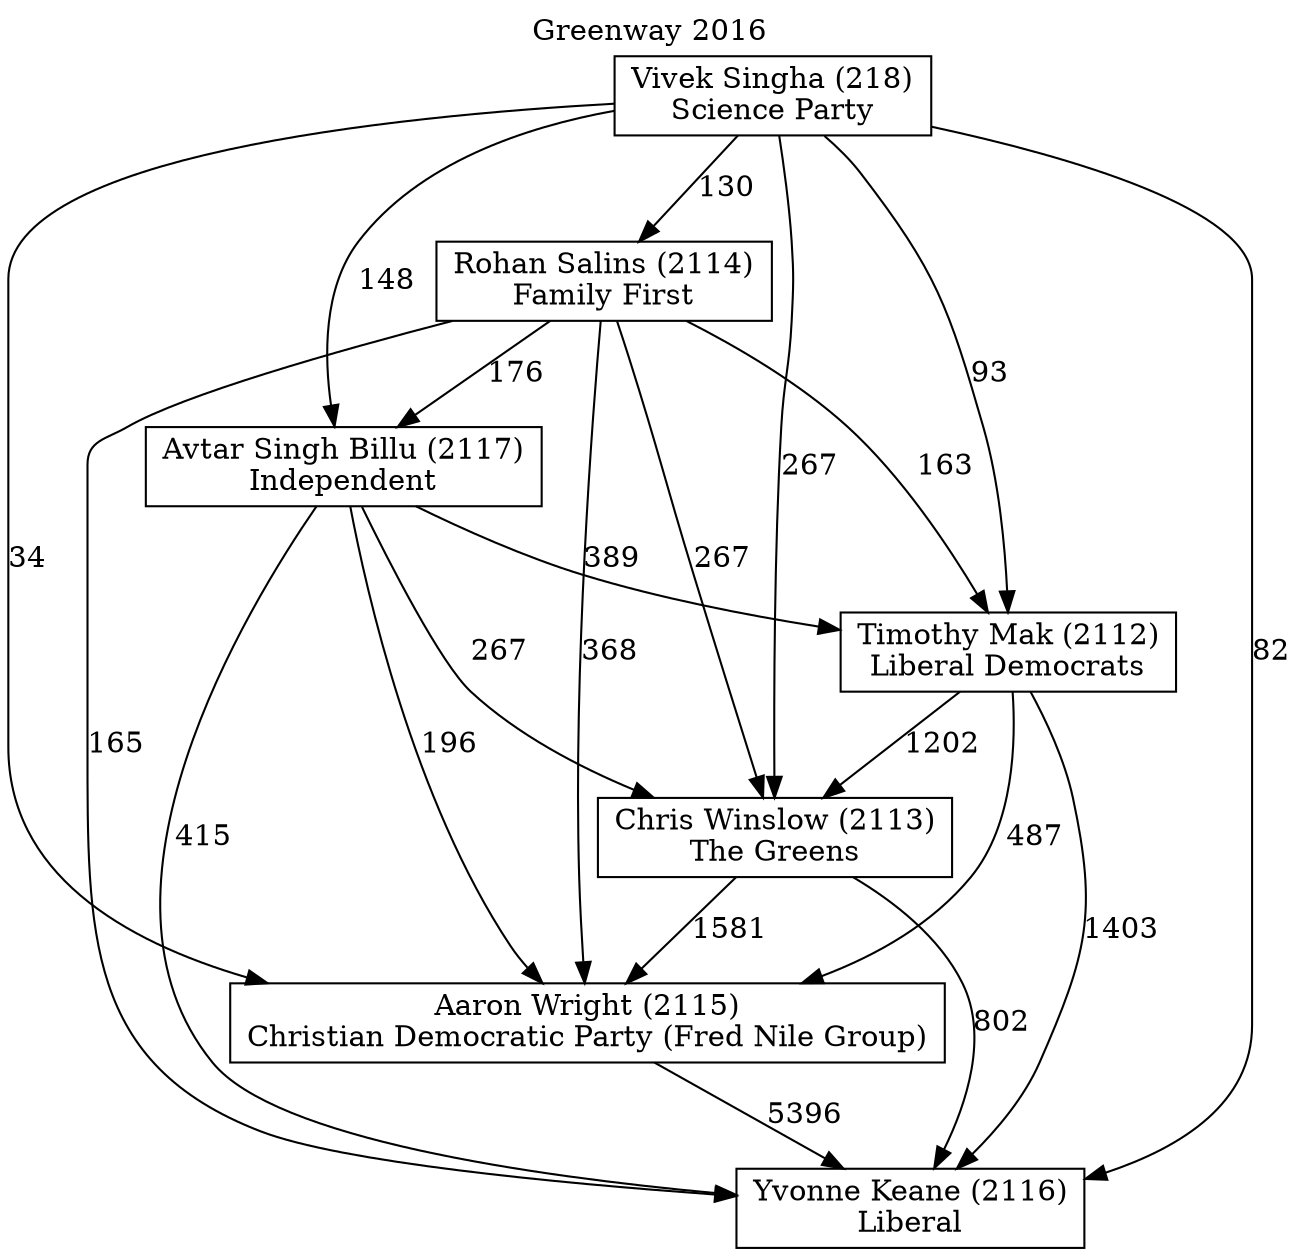 // House preference flow
digraph "Yvonne Keane (2116)_Greenway_2016" {
	graph [label="Greenway 2016" labelloc=t mclimit=10]
	node [shape=box]
	"Aaron Wright (2115)" [label="Aaron Wright (2115)
Christian Democratic Party (Fred Nile Group)"]
	"Chris Winslow (2113)" [label="Chris Winslow (2113)
The Greens"]
	"Rohan Salins (2114)" [label="Rohan Salins (2114)
Family First"]
	"Vivek Singha (218)" [label="Vivek Singha (218)
Science Party"]
	"Yvonne Keane (2116)" [label="Yvonne Keane (2116)
Liberal"]
	"Timothy Mak (2112)" [label="Timothy Mak (2112)
Liberal Democrats"]
	"Avtar Singh Billu (2117)" [label="Avtar Singh Billu (2117)
Independent"]
	"Vivek Singha (218)" -> "Rohan Salins (2114)" [label=130]
	"Vivek Singha (218)" -> "Avtar Singh Billu (2117)" [label=148]
	"Avtar Singh Billu (2117)" -> "Aaron Wright (2115)" [label=196]
	"Rohan Salins (2114)" -> "Aaron Wright (2115)" [label=368]
	"Avtar Singh Billu (2117)" -> "Chris Winslow (2113)" [label=267]
	"Vivek Singha (218)" -> "Yvonne Keane (2116)" [label=82]
	"Rohan Salins (2114)" -> "Avtar Singh Billu (2117)" [label=176]
	"Rohan Salins (2114)" -> "Timothy Mak (2112)" [label=163]
	"Vivek Singha (218)" -> "Aaron Wright (2115)" [label=34]
	"Vivek Singha (218)" -> "Timothy Mak (2112)" [label=93]
	"Rohan Salins (2114)" -> "Yvonne Keane (2116)" [label=165]
	"Timothy Mak (2112)" -> "Aaron Wright (2115)" [label=487]
	"Chris Winslow (2113)" -> "Yvonne Keane (2116)" [label=802]
	"Aaron Wright (2115)" -> "Yvonne Keane (2116)" [label=5396]
	"Rohan Salins (2114)" -> "Chris Winslow (2113)" [label=267]
	"Timothy Mak (2112)" -> "Chris Winslow (2113)" [label=1202]
	"Vivek Singha (218)" -> "Chris Winslow (2113)" [label=267]
	"Avtar Singh Billu (2117)" -> "Timothy Mak (2112)" [label=389]
	"Avtar Singh Billu (2117)" -> "Yvonne Keane (2116)" [label=415]
	"Chris Winslow (2113)" -> "Aaron Wright (2115)" [label=1581]
	"Timothy Mak (2112)" -> "Yvonne Keane (2116)" [label=1403]
}

